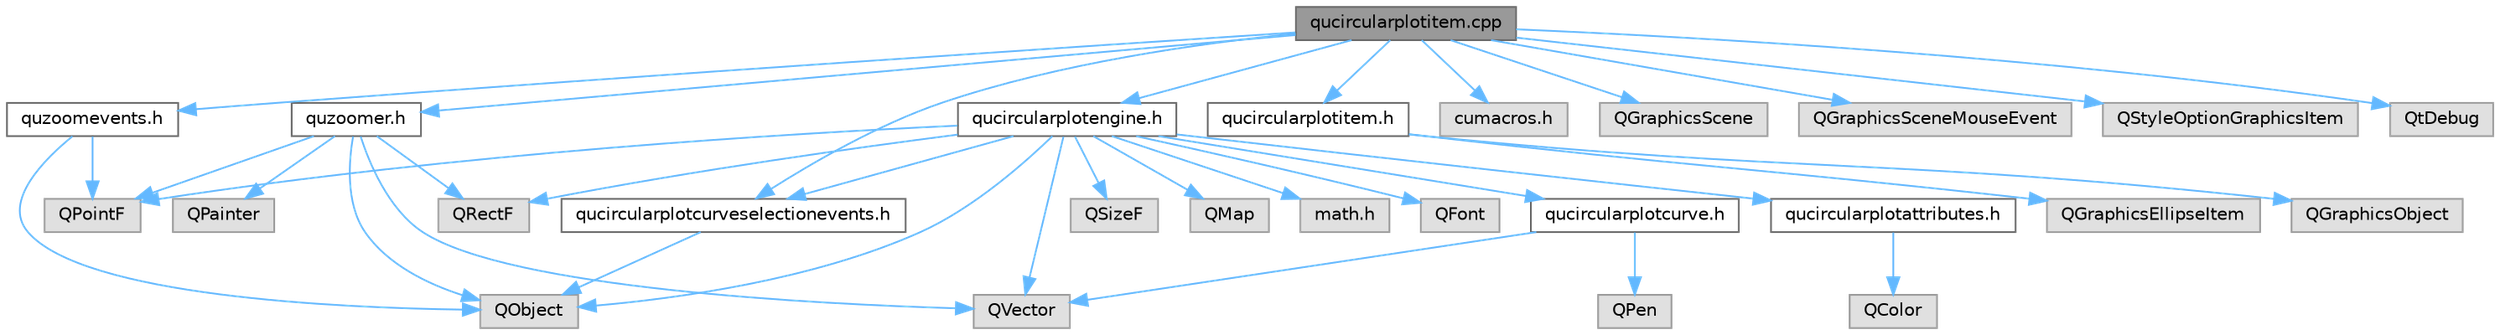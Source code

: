 digraph "qucircularplotitem.cpp"
{
 // LATEX_PDF_SIZE
  bgcolor="transparent";
  edge [fontname=Helvetica,fontsize=10,labelfontname=Helvetica,labelfontsize=10];
  node [fontname=Helvetica,fontsize=10,shape=box,height=0.2,width=0.4];
  Node1 [label="qucircularplotitem.cpp",height=0.2,width=0.4,color="gray40", fillcolor="grey60", style="filled", fontcolor="black",tooltip=" "];
  Node1 -> Node2 [color="steelblue1",style="solid"];
  Node2 [label="qucircularplotengine.h",height=0.2,width=0.4,color="grey40", fillcolor="white", style="filled",URL="$qucircularplotengine_8h.html",tooltip=" "];
  Node2 -> Node3 [color="steelblue1",style="solid"];
  Node3 [label="QFont",height=0.2,width=0.4,color="grey60", fillcolor="#E0E0E0", style="filled",tooltip=" "];
  Node2 -> Node4 [color="steelblue1",style="solid"];
  Node4 [label="QObject",height=0.2,width=0.4,color="grey60", fillcolor="#E0E0E0", style="filled",tooltip=" "];
  Node2 -> Node5 [color="steelblue1",style="solid"];
  Node5 [label="QPointF",height=0.2,width=0.4,color="grey60", fillcolor="#E0E0E0", style="filled",tooltip=" "];
  Node2 -> Node6 [color="steelblue1",style="solid"];
  Node6 [label="QSizeF",height=0.2,width=0.4,color="grey60", fillcolor="#E0E0E0", style="filled",tooltip=" "];
  Node2 -> Node7 [color="steelblue1",style="solid"];
  Node7 [label="QRectF",height=0.2,width=0.4,color="grey60", fillcolor="#E0E0E0", style="filled",tooltip=" "];
  Node2 -> Node8 [color="steelblue1",style="solid"];
  Node8 [label="QVector",height=0.2,width=0.4,color="grey60", fillcolor="#E0E0E0", style="filled",tooltip=" "];
  Node2 -> Node9 [color="steelblue1",style="solid"];
  Node9 [label="QMap",height=0.2,width=0.4,color="grey60", fillcolor="#E0E0E0", style="filled",tooltip=" "];
  Node2 -> Node10 [color="steelblue1",style="solid"];
  Node10 [label="math.h",height=0.2,width=0.4,color="grey60", fillcolor="#E0E0E0", style="filled",tooltip=" "];
  Node2 -> Node11 [color="steelblue1",style="solid"];
  Node11 [label="qucircularplotcurve.h",height=0.2,width=0.4,color="grey40", fillcolor="white", style="filled",URL="$qucircularplotcurve_8h.html",tooltip=" "];
  Node11 -> Node8 [color="steelblue1",style="solid"];
  Node11 -> Node12 [color="steelblue1",style="solid"];
  Node12 [label="QPen",height=0.2,width=0.4,color="grey60", fillcolor="#E0E0E0", style="filled",tooltip=" "];
  Node2 -> Node13 [color="steelblue1",style="solid"];
  Node13 [label="qucircularplotcurveselectionevents.h",height=0.2,width=0.4,color="grey40", fillcolor="white", style="filled",URL="$qucircularplotcurveselectionevents_8h.html",tooltip=" "];
  Node13 -> Node4 [color="steelblue1",style="solid"];
  Node2 -> Node14 [color="steelblue1",style="solid"];
  Node14 [label="qucircularplotattributes.h",height=0.2,width=0.4,color="grey40", fillcolor="white", style="filled",URL="$qucircularplotattributes_8h.html",tooltip=" "];
  Node14 -> Node15 [color="steelblue1",style="solid"];
  Node15 [label="QColor",height=0.2,width=0.4,color="grey60", fillcolor="#E0E0E0", style="filled",tooltip=" "];
  Node1 -> Node16 [color="steelblue1",style="solid"];
  Node16 [label="qucircularplotitem.h",height=0.2,width=0.4,color="grey40", fillcolor="white", style="filled",URL="$qucircularplotitem_8h.html",tooltip=" "];
  Node16 -> Node17 [color="steelblue1",style="solid"];
  Node17 [label="QGraphicsObject",height=0.2,width=0.4,color="grey60", fillcolor="#E0E0E0", style="filled",tooltip=" "];
  Node16 -> Node18 [color="steelblue1",style="solid"];
  Node18 [label="QGraphicsEllipseItem",height=0.2,width=0.4,color="grey60", fillcolor="#E0E0E0", style="filled",tooltip=" "];
  Node1 -> Node19 [color="steelblue1",style="solid"];
  Node19 [label="quzoomer.h",height=0.2,width=0.4,color="grey40", fillcolor="white", style="filled",URL="$quzoomer_8h.html",tooltip=" "];
  Node19 -> Node4 [color="steelblue1",style="solid"];
  Node19 -> Node5 [color="steelblue1",style="solid"];
  Node19 -> Node8 [color="steelblue1",style="solid"];
  Node19 -> Node7 [color="steelblue1",style="solid"];
  Node19 -> Node20 [color="steelblue1",style="solid"];
  Node20 [label="QPainter",height=0.2,width=0.4,color="grey60", fillcolor="#E0E0E0", style="filled",tooltip=" "];
  Node1 -> Node21 [color="steelblue1",style="solid"];
  Node21 [label="cumacros.h",height=0.2,width=0.4,color="grey60", fillcolor="#E0E0E0", style="filled",tooltip=" "];
  Node1 -> Node22 [color="steelblue1",style="solid"];
  Node22 [label="QGraphicsScene",height=0.2,width=0.4,color="grey60", fillcolor="#E0E0E0", style="filled",tooltip=" "];
  Node1 -> Node23 [color="steelblue1",style="solid"];
  Node23 [label="QGraphicsSceneMouseEvent",height=0.2,width=0.4,color="grey60", fillcolor="#E0E0E0", style="filled",tooltip=" "];
  Node1 -> Node24 [color="steelblue1",style="solid"];
  Node24 [label="QStyleOptionGraphicsItem",height=0.2,width=0.4,color="grey60", fillcolor="#E0E0E0", style="filled",tooltip=" "];
  Node1 -> Node25 [color="steelblue1",style="solid"];
  Node25 [label="quzoomevents.h",height=0.2,width=0.4,color="grey40", fillcolor="white", style="filled",URL="$quzoomevents_8h.html",tooltip=" "];
  Node25 -> Node4 [color="steelblue1",style="solid"];
  Node25 -> Node5 [color="steelblue1",style="solid"];
  Node1 -> Node13 [color="steelblue1",style="solid"];
  Node1 -> Node26 [color="steelblue1",style="solid"];
  Node26 [label="QtDebug",height=0.2,width=0.4,color="grey60", fillcolor="#E0E0E0", style="filled",tooltip=" "];
}
